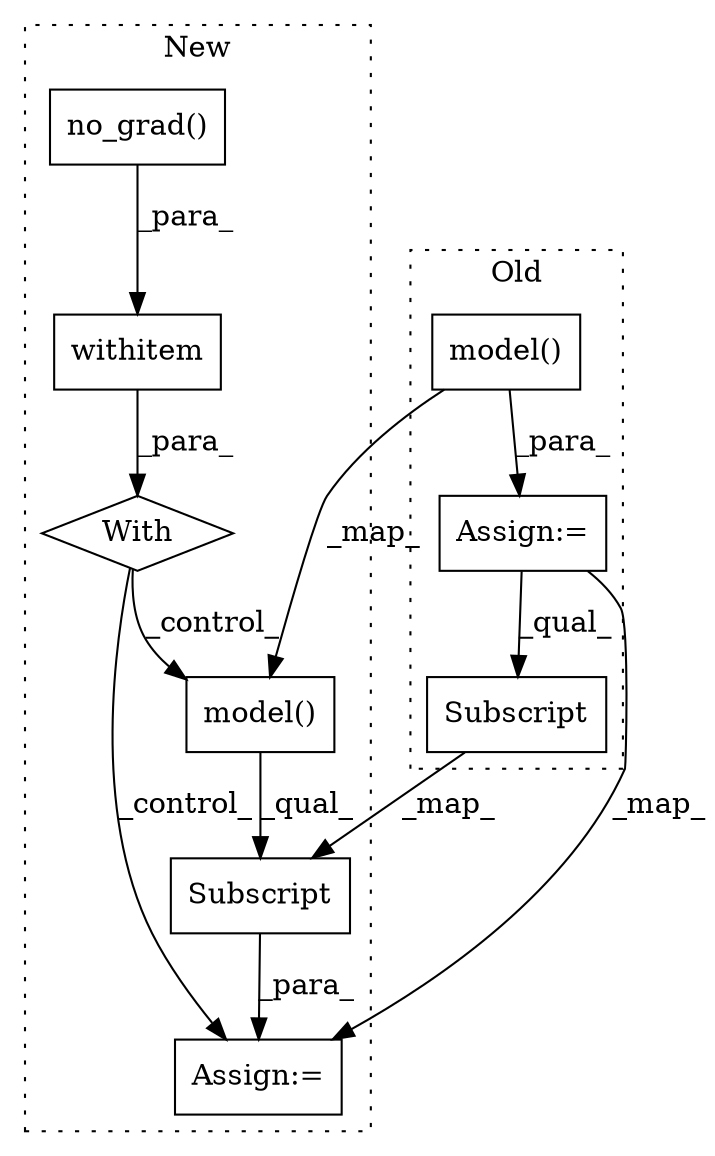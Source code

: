 digraph G {
subgraph cluster0 {
1 [label="model()" a="75" s="6203,6233" l="11,1" shape="box"];
3 [label="Subscript" a="63" s="6278,0" l="4,0" shape="box"];
9 [label="Assign:=" a="68" s="6200" l="3" shape="box"];
label = "Old";
style="dotted";
}
subgraph cluster1 {
2 [label="model()" a="75" s="6383,6413" l="11,1" shape="box"];
4 [label="Subscript" a="63" s="6383,0" l="34,0" shape="box"];
5 [label="withitem" a="49" s="6350" l="5" shape="box"];
6 [label="With" a="39" s="6345,6355" l="5,24" shape="diamond"];
7 [label="no_grad()" a="75" s="6350" l="15" shape="box"];
8 [label="Assign:=" a="68" s="6380" l="3" shape="box"];
label = "New";
style="dotted";
}
1 -> 9 [label="_para_"];
1 -> 2 [label="_map_"];
2 -> 4 [label="_qual_"];
3 -> 4 [label="_map_"];
4 -> 8 [label="_para_"];
5 -> 6 [label="_para_"];
6 -> 8 [label="_control_"];
6 -> 2 [label="_control_"];
7 -> 5 [label="_para_"];
9 -> 8 [label="_map_"];
9 -> 3 [label="_qual_"];
}